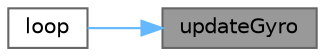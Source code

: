 digraph "updateGyro"
{
 // LATEX_PDF_SIZE
  bgcolor="transparent";
  edge [fontname=Helvetica,fontsize=10,labelfontname=Helvetica,labelfontsize=10];
  node [fontname=Helvetica,fontsize=10,shape=box,height=0.2,width=0.4];
  rankdir="RL";
  Node1 [label="updateGyro",height=0.2,width=0.4,color="gray40", fillcolor="grey60", style="filled", fontcolor="black",tooltip="This read the Gyroscope from the 9DOF."];
  Node1 -> Node2 [dir="back",color="steelblue1",style="solid"];
  Node2 [label="loop",height=0.2,width=0.4,color="grey40", fillcolor="white", style="filled",URL="$master_8ino.html#afe461d27b9c48d5921c00d521181f12f",tooltip="This is the loop that is run everything."];
}
